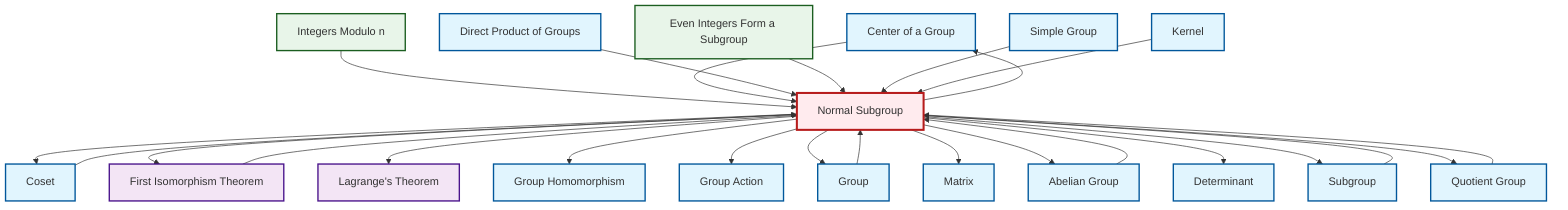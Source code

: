 graph TD
    classDef definition fill:#e1f5fe,stroke:#01579b,stroke-width:2px
    classDef theorem fill:#f3e5f5,stroke:#4a148c,stroke-width:2px
    classDef axiom fill:#fff3e0,stroke:#e65100,stroke-width:2px
    classDef example fill:#e8f5e9,stroke:#1b5e20,stroke-width:2px
    classDef current fill:#ffebee,stroke:#b71c1c,stroke-width:3px
    def-center-of-group["Center of a Group"]:::definition
    def-group["Group"]:::definition
    def-subgroup["Subgroup"]:::definition
    def-coset["Coset"]:::definition
    def-direct-product["Direct Product of Groups"]:::definition
    ex-quotient-integers-mod-n["Integers Modulo n"]:::example
    def-quotient-group["Quotient Group"]:::definition
    def-kernel["Kernel"]:::definition
    def-group-action["Group Action"]:::definition
    thm-first-isomorphism["First Isomorphism Theorem"]:::theorem
    def-matrix["Matrix"]:::definition
    def-homomorphism["Group Homomorphism"]:::definition
    def-normal-subgroup["Normal Subgroup"]:::definition
    def-simple-group["Simple Group"]:::definition
    def-abelian-group["Abelian Group"]:::definition
    ex-even-integers-subgroup["Even Integers Form a Subgroup"]:::example
    thm-lagrange["Lagrange's Theorem"]:::theorem
    def-determinant["Determinant"]:::definition
    def-normal-subgroup --> def-coset
    ex-quotient-integers-mod-n --> def-normal-subgroup
    def-center-of-group --> def-normal-subgroup
    thm-first-isomorphism --> def-normal-subgroup
    def-direct-product --> def-normal-subgroup
    def-group --> def-normal-subgroup
    def-quotient-group --> def-normal-subgroup
    def-normal-subgroup --> def-center-of-group
    ex-even-integers-subgroup --> def-normal-subgroup
    def-normal-subgroup --> thm-first-isomorphism
    def-normal-subgroup --> thm-lagrange
    def-normal-subgroup --> def-homomorphism
    def-subgroup --> def-normal-subgroup
    def-coset --> def-normal-subgroup
    def-normal-subgroup --> def-group-action
    def-abelian-group --> def-normal-subgroup
    def-normal-subgroup --> def-group
    def-normal-subgroup --> def-matrix
    def-normal-subgroup --> def-abelian-group
    def-simple-group --> def-normal-subgroup
    def-normal-subgroup --> def-determinant
    def-normal-subgroup --> def-subgroup
    def-kernel --> def-normal-subgroup
    def-normal-subgroup --> def-quotient-group
    class def-normal-subgroup current
